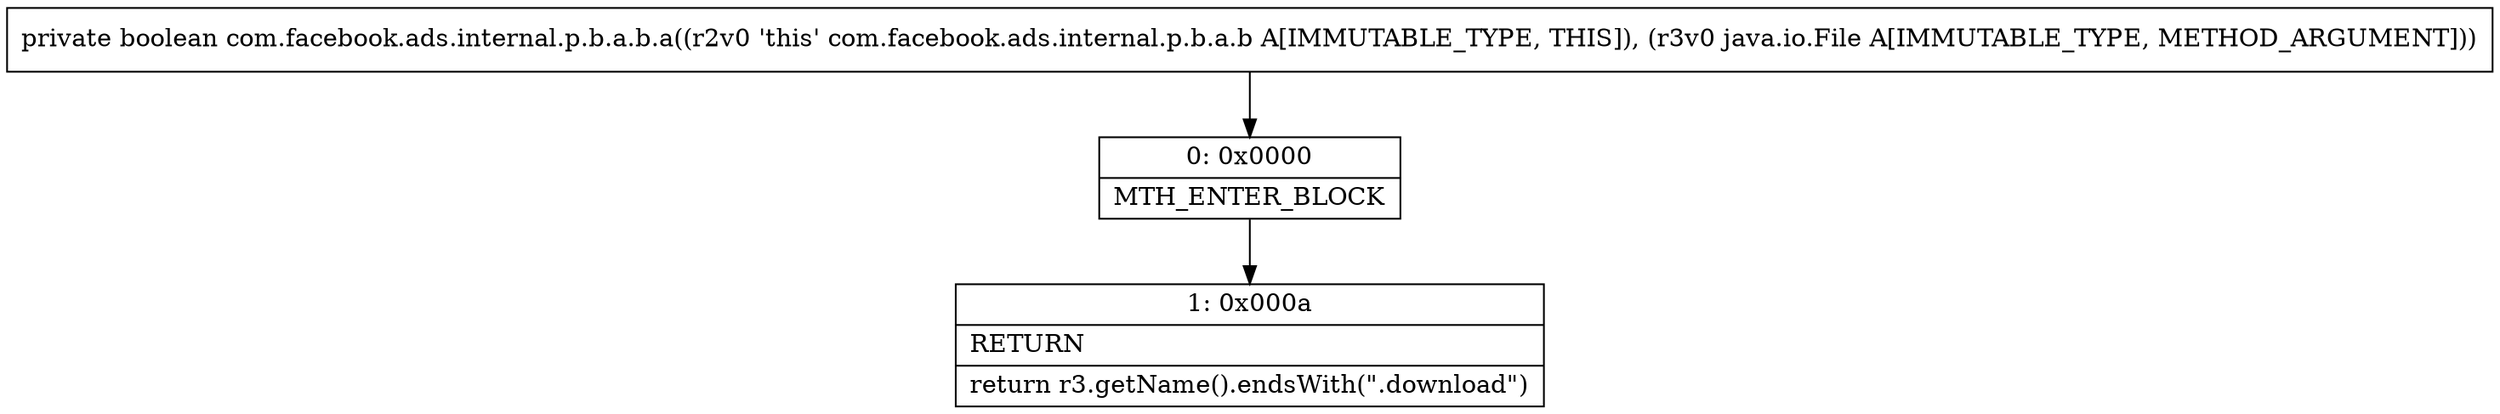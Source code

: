 digraph "CFG forcom.facebook.ads.internal.p.b.a.b.a(Ljava\/io\/File;)Z" {
Node_0 [shape=record,label="{0\:\ 0x0000|MTH_ENTER_BLOCK\l}"];
Node_1 [shape=record,label="{1\:\ 0x000a|RETURN\l|return r3.getName().endsWith(\".download\")\l}"];
MethodNode[shape=record,label="{private boolean com.facebook.ads.internal.p.b.a.b.a((r2v0 'this' com.facebook.ads.internal.p.b.a.b A[IMMUTABLE_TYPE, THIS]), (r3v0 java.io.File A[IMMUTABLE_TYPE, METHOD_ARGUMENT])) }"];
MethodNode -> Node_0;
Node_0 -> Node_1;
}

